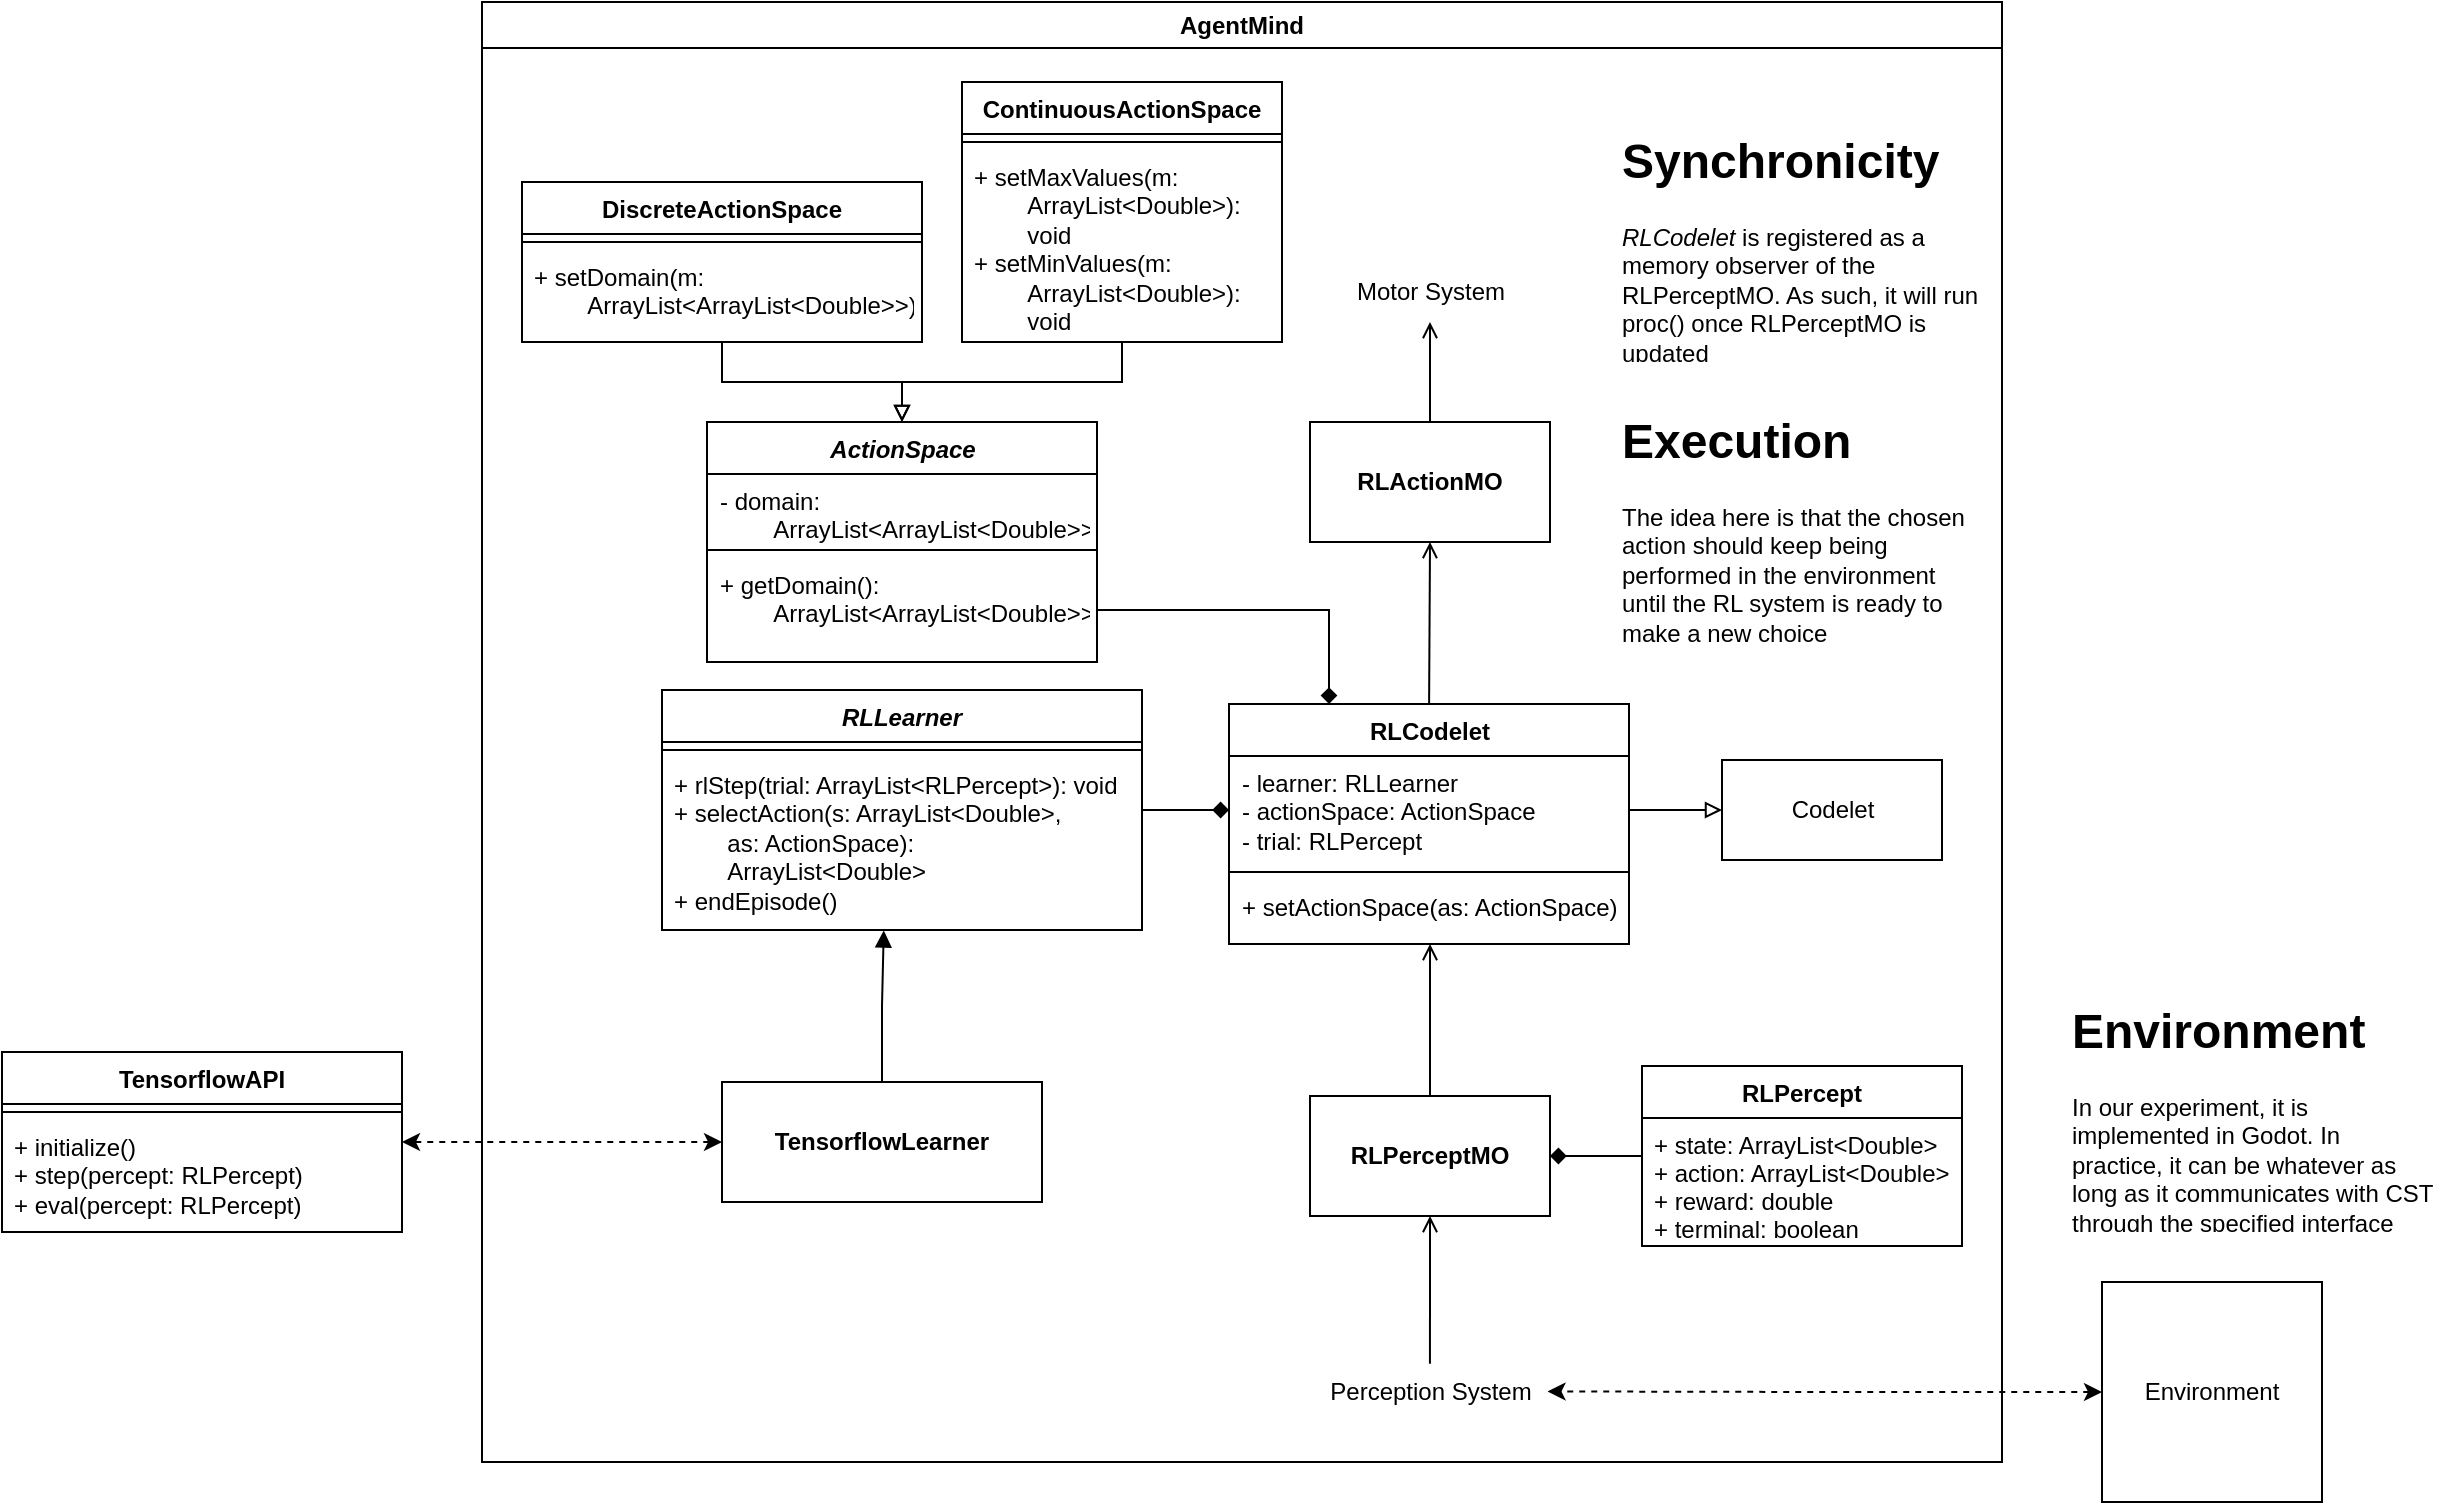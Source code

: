 <mxfile version="22.0.3" type="device">
  <diagram name="Página-1" id="L981XZq5zodmihKbrToB">
    <mxGraphModel dx="2899" dy="2397" grid="1" gridSize="10" guides="1" tooltips="1" connect="1" arrows="1" fold="1" page="1" pageScale="1" pageWidth="827" pageHeight="1169" math="0" shadow="0">
      <root>
        <mxCell id="0" />
        <mxCell id="1" parent="0" />
        <mxCell id="3fKyfZN-HIGO_9_7wgWq-18" style="edgeStyle=orthogonalEdgeStyle;rounded=0;orthogonalLoop=1;jettySize=auto;html=1;endArrow=open;endFill=0;exitX=0.5;exitY=0;exitDx=0;exitDy=0;" parent="1" source="ftiPFikEIieNRPhFFyMl-2" target="ySceeVKdL_UXed-vuoVS-14" edge="1">
          <mxGeometry relative="1" as="geometry">
            <mxPoint x="453.5" y="296" as="targetPoint" />
            <mxPoint x="454" y="440" as="sourcePoint" />
            <Array as="points">
              <mxPoint x="454" y="360" />
              <mxPoint x="454" y="360" />
            </Array>
          </mxGeometry>
        </mxCell>
        <mxCell id="-NE6A836NCrnR8vJoupu-13" style="edgeStyle=orthogonalEdgeStyle;rounded=0;orthogonalLoop=1;jettySize=auto;html=1;endArrow=none;endFill=0;startArrow=open;startFill=0;entryX=0.504;entryY=0.03;entryDx=0;entryDy=0;entryPerimeter=0;exitX=0.5;exitY=1;exitDx=0;exitDy=0;" parent="1" source="ftiPFikEIieNRPhFFyMl-2" target="-NE6A836NCrnR8vJoupu-24" edge="1">
          <mxGeometry relative="1" as="geometry">
            <mxPoint x="454" y="590" as="targetPoint" />
            <mxPoint x="453.98" y="534" as="sourcePoint" />
          </mxGeometry>
        </mxCell>
        <mxCell id="3fKyfZN-HIGO_9_7wgWq-25" style="edgeStyle=orthogonalEdgeStyle;rounded=0;orthogonalLoop=1;jettySize=auto;html=1;exitX=0.5;exitY=0;exitDx=0;exitDy=0;entryX=0.5;entryY=1;entryDx=0;entryDy=0;endArrow=open;endFill=0;" parent="1" target="ftiPFikEIieNRPhFFyMl-8" edge="1">
          <mxGeometry relative="1" as="geometry">
            <mxPoint x="453.68" y="190" as="targetPoint" />
            <mxPoint x="453.5" y="270" as="sourcePoint" />
          </mxGeometry>
        </mxCell>
        <mxCell id="-NE6A836NCrnR8vJoupu-12" style="edgeStyle=orthogonalEdgeStyle;rounded=0;orthogonalLoop=1;jettySize=auto;html=1;endArrow=open;endFill=0;exitX=0.5;exitY=0;exitDx=0;exitDy=0;" parent="1" source="ftiPFikEIieNRPhFFyMl-8" target="-NE6A836NCrnR8vJoupu-23" edge="1">
          <mxGeometry relative="1" as="geometry">
            <mxPoint x="454" y="80" as="targetPoint" />
            <mxPoint x="454" y="110" as="sourcePoint" />
          </mxGeometry>
        </mxCell>
        <mxCell id="3fKyfZN-HIGO_9_7wgWq-32" style="edgeStyle=orthogonalEdgeStyle;rounded=0;orthogonalLoop=1;jettySize=auto;html=1;entryX=1;entryY=0.5;entryDx=0;entryDy=0;endArrow=diamond;endFill=1;" parent="1" source="3fKyfZN-HIGO_9_7wgWq-27" target="ftiPFikEIieNRPhFFyMl-2" edge="1">
          <mxGeometry relative="1" as="geometry">
            <mxPoint x="534" y="479" as="targetPoint" />
          </mxGeometry>
        </mxCell>
        <mxCell id="3fKyfZN-HIGO_9_7wgWq-27" value="RLPercept" style="swimlane;fontStyle=1;childLayout=stackLayout;horizontal=1;startSize=26;fillColor=none;horizontalStack=0;resizeParent=1;resizeParentMax=0;resizeLast=0;collapsible=1;marginBottom=0;" parent="1" vertex="1">
          <mxGeometry x="560" y="442" width="160" height="90" as="geometry" />
        </mxCell>
        <mxCell id="3fKyfZN-HIGO_9_7wgWq-28" value="+ state: ArrayList&lt;Double&gt;&#xa;+ action: ArrayList&lt;Double&gt;&#xa;+ reward: double&#xa;+ terminal: boolean&#xa;" style="text;strokeColor=none;fillColor=none;align=left;verticalAlign=top;spacingLeft=4;spacingRight=4;overflow=hidden;rotatable=0;points=[[0,0.5],[1,0.5]];portConstraint=eastwest;" parent="3fKyfZN-HIGO_9_7wgWq-27" vertex="1">
          <mxGeometry y="26" width="160" height="64" as="geometry" />
        </mxCell>
        <mxCell id="3fKyfZN-HIGO_9_7wgWq-37" value="&lt;div&gt;Codelet&lt;/div&gt;" style="html=1;" parent="1" vertex="1">
          <mxGeometry x="600" y="289" width="110" height="50" as="geometry" />
        </mxCell>
        <mxCell id="-NE6A836NCrnR8vJoupu-1" style="edgeStyle=orthogonalEdgeStyle;rounded=0;orthogonalLoop=1;jettySize=auto;html=1;entryX=0;entryY=0.5;entryDx=0;entryDy=0;endArrow=block;endFill=0;" parent="1" source="ySceeVKdL_UXed-vuoVS-12" target="3fKyfZN-HIGO_9_7wgWq-37" edge="1">
          <mxGeometry relative="1" as="geometry">
            <mxPoint x="541.5" y="323" as="sourcePoint" />
          </mxGeometry>
        </mxCell>
        <mxCell id="-NE6A836NCrnR8vJoupu-23" value="Motor System" style="text;html=1;align=center;verticalAlign=middle;resizable=0;points=[];autosize=1;strokeColor=none;fillColor=none;" parent="1" vertex="1">
          <mxGeometry x="404" y="40" width="100" height="30" as="geometry" />
        </mxCell>
        <mxCell id="-NE6A836NCrnR8vJoupu-24" value="&lt;div&gt;Perception System&lt;/div&gt;" style="text;html=1;align=center;verticalAlign=middle;resizable=0;points=[];autosize=1;strokeColor=none;fillColor=none;" parent="1" vertex="1">
          <mxGeometry x="393.5" y="590" width="120" height="30" as="geometry" />
        </mxCell>
        <mxCell id="ftiPFikEIieNRPhFFyMl-2" value="&lt;b&gt;RLPerceptMO&lt;/b&gt;" style="rounded=0;whiteSpace=wrap;html=1;" parent="1" vertex="1">
          <mxGeometry x="394" y="457" width="120" height="60" as="geometry" />
        </mxCell>
        <mxCell id="ftiPFikEIieNRPhFFyMl-8" value="&lt;b&gt;RLActionMO&lt;/b&gt;" style="rounded=0;whiteSpace=wrap;html=1;" parent="1" vertex="1">
          <mxGeometry x="394" y="120" width="120" height="60" as="geometry" />
        </mxCell>
        <mxCell id="ySceeVKdL_UXed-vuoVS-10" style="edgeStyle=orthogonalEdgeStyle;rounded=0;orthogonalLoop=1;jettySize=auto;html=1;endArrow=diamond;endFill=1;" parent="1" source="ySceeVKdL_UXed-vuoVS-6" target="ySceeVKdL_UXed-vuoVS-12" edge="1">
          <mxGeometry relative="1" as="geometry">
            <mxPoint x="365.5" y="323" as="targetPoint" />
          </mxGeometry>
        </mxCell>
        <mxCell id="ySceeVKdL_UXed-vuoVS-6" value="&lt;i&gt;RLLearner&lt;/i&gt;" style="swimlane;fontStyle=1;align=center;verticalAlign=top;childLayout=stackLayout;horizontal=1;startSize=26;horizontalStack=0;resizeParent=1;resizeParentMax=0;resizeLast=0;collapsible=1;marginBottom=0;whiteSpace=wrap;html=1;" parent="1" vertex="1">
          <mxGeometry x="70" y="254" width="240" height="120" as="geometry" />
        </mxCell>
        <mxCell id="ySceeVKdL_UXed-vuoVS-8" value="" style="line;strokeWidth=1;fillColor=none;align=left;verticalAlign=middle;spacingTop=-1;spacingLeft=3;spacingRight=3;rotatable=0;labelPosition=right;points=[];portConstraint=eastwest;strokeColor=inherit;" parent="ySceeVKdL_UXed-vuoVS-6" vertex="1">
          <mxGeometry y="26" width="240" height="8" as="geometry" />
        </mxCell>
        <mxCell id="ySceeVKdL_UXed-vuoVS-9" value="+ rlStep(trial: ArrayList&amp;lt;RLPercept&amp;gt;): void&lt;br&gt;+ selectAction(s: ArrayList&amp;lt;Double&amp;gt;, &lt;br&gt;&lt;span style=&quot;white-space: pre;&quot;&gt;&#x9;&lt;/span&gt;as: ActionSpace): &lt;span style=&quot;white-space: pre;&quot;&gt;&#x9;&lt;/span&gt;ArrayList&amp;lt;Double&amp;gt;&lt;br&gt;+ endEpisode()" style="text;strokeColor=none;fillColor=none;align=left;verticalAlign=top;spacingLeft=4;spacingRight=4;overflow=hidden;rotatable=0;points=[[0,0.5],[1,0.5]];portConstraint=eastwest;whiteSpace=wrap;html=1;" parent="ySceeVKdL_UXed-vuoVS-6" vertex="1">
          <mxGeometry y="34" width="240" height="86" as="geometry" />
        </mxCell>
        <mxCell id="ySceeVKdL_UXed-vuoVS-11" value="RLCodelet" style="swimlane;fontStyle=1;align=center;verticalAlign=top;childLayout=stackLayout;horizontal=1;startSize=26;horizontalStack=0;resizeParent=1;resizeParentMax=0;resizeLast=0;collapsible=1;marginBottom=0;whiteSpace=wrap;html=1;" parent="1" vertex="1">
          <mxGeometry x="353.5" y="261" width="200" height="120" as="geometry" />
        </mxCell>
        <mxCell id="ySceeVKdL_UXed-vuoVS-12" value="- learner: RLLearner&lt;br&gt;- actionSpace: ActionSpace&lt;br&gt;- trial: RLPercept" style="text;strokeColor=none;fillColor=none;align=left;verticalAlign=top;spacingLeft=4;spacingRight=4;overflow=hidden;rotatable=0;points=[[0,0.5],[1,0.5]];portConstraint=eastwest;whiteSpace=wrap;html=1;" parent="ySceeVKdL_UXed-vuoVS-11" vertex="1">
          <mxGeometry y="26" width="200" height="54" as="geometry" />
        </mxCell>
        <mxCell id="ySceeVKdL_UXed-vuoVS-13" value="" style="line;strokeWidth=1;fillColor=none;align=left;verticalAlign=middle;spacingTop=-1;spacingLeft=3;spacingRight=3;rotatable=0;labelPosition=right;points=[];portConstraint=eastwest;strokeColor=inherit;" parent="ySceeVKdL_UXed-vuoVS-11" vertex="1">
          <mxGeometry y="80" width="200" height="8" as="geometry" />
        </mxCell>
        <mxCell id="ySceeVKdL_UXed-vuoVS-14" value="+ setActionSpace(as: ActionSpace)" style="text;strokeColor=none;fillColor=none;align=left;verticalAlign=top;spacingLeft=4;spacingRight=4;overflow=hidden;rotatable=0;points=[[0,0.5],[1,0.5]];portConstraint=eastwest;whiteSpace=wrap;html=1;" parent="ySceeVKdL_UXed-vuoVS-11" vertex="1">
          <mxGeometry y="88" width="200" height="32" as="geometry" />
        </mxCell>
        <mxCell id="ySceeVKdL_UXed-vuoVS-17" value="&lt;i&gt;ActionSpace&lt;br&gt;&lt;/i&gt;" style="swimlane;fontStyle=1;align=center;verticalAlign=top;childLayout=stackLayout;horizontal=1;startSize=26;horizontalStack=0;resizeParent=1;resizeParentMax=0;resizeLast=0;collapsible=1;marginBottom=0;whiteSpace=wrap;html=1;" parent="1" vertex="1">
          <mxGeometry x="92.5" y="120" width="195" height="120" as="geometry" />
        </mxCell>
        <mxCell id="ySceeVKdL_UXed-vuoVS-18" value="- domain: &lt;span style=&quot;white-space: pre;&quot;&gt;&#x9;&lt;/span&gt;ArrayList&amp;lt;ArrayList&amp;lt;Double&amp;gt;&amp;gt;&lt;br&gt;- size: int" style="text;strokeColor=none;fillColor=none;align=left;verticalAlign=top;spacingLeft=4;spacingRight=4;overflow=hidden;rotatable=0;points=[[0,0.5],[1,0.5]];portConstraint=eastwest;whiteSpace=wrap;html=1;" parent="ySceeVKdL_UXed-vuoVS-17" vertex="1">
          <mxGeometry y="26" width="195" height="34" as="geometry" />
        </mxCell>
        <mxCell id="ySceeVKdL_UXed-vuoVS-19" value="" style="line;strokeWidth=1;fillColor=none;align=left;verticalAlign=middle;spacingTop=-1;spacingLeft=3;spacingRight=3;rotatable=0;labelPosition=right;points=[];portConstraint=eastwest;strokeColor=inherit;" parent="ySceeVKdL_UXed-vuoVS-17" vertex="1">
          <mxGeometry y="60" width="195" height="8" as="geometry" />
        </mxCell>
        <mxCell id="ySceeVKdL_UXed-vuoVS-20" value="+ getDomain(): &lt;span style=&quot;white-space: pre;&quot;&gt;&#x9;&lt;/span&gt;ArrayList&amp;lt;ArrayList&amp;lt;Double&amp;gt;&amp;gt;" style="text;strokeColor=none;fillColor=none;align=left;verticalAlign=top;spacingLeft=4;spacingRight=4;overflow=hidden;rotatable=0;points=[[0,0.5],[1,0.5]];portConstraint=eastwest;whiteSpace=wrap;html=1;" parent="ySceeVKdL_UXed-vuoVS-17" vertex="1">
          <mxGeometry y="68" width="195" height="52" as="geometry" />
        </mxCell>
        <mxCell id="ySceeVKdL_UXed-vuoVS-29" style="edgeStyle=orthogonalEdgeStyle;rounded=0;orthogonalLoop=1;jettySize=auto;html=1;endArrow=block;endFill=0;" parent="1" source="ySceeVKdL_UXed-vuoVS-21" target="ySceeVKdL_UXed-vuoVS-17" edge="1">
          <mxGeometry relative="1" as="geometry" />
        </mxCell>
        <mxCell id="ySceeVKdL_UXed-vuoVS-21" value="ContinuousActionSpace" style="swimlane;fontStyle=1;align=center;verticalAlign=top;childLayout=stackLayout;horizontal=1;startSize=26;horizontalStack=0;resizeParent=1;resizeParentMax=0;resizeLast=0;collapsible=1;marginBottom=0;whiteSpace=wrap;html=1;" parent="1" vertex="1">
          <mxGeometry x="220" y="-50" width="160" height="130" as="geometry" />
        </mxCell>
        <mxCell id="ySceeVKdL_UXed-vuoVS-23" value="" style="line;strokeWidth=1;fillColor=none;align=left;verticalAlign=middle;spacingTop=-1;spacingLeft=3;spacingRight=3;rotatable=0;labelPosition=right;points=[];portConstraint=eastwest;strokeColor=inherit;" parent="ySceeVKdL_UXed-vuoVS-21" vertex="1">
          <mxGeometry y="26" width="160" height="8" as="geometry" />
        </mxCell>
        <mxCell id="ySceeVKdL_UXed-vuoVS-24" value="+ setMaxValues(m: &lt;span style=&quot;white-space: pre;&quot;&gt;&#x9;&lt;/span&gt;ArrayList&amp;lt;Double&amp;gt;):&lt;br&gt;&lt;span style=&quot;white-space: pre;&quot;&gt;&#x9;&lt;/span&gt;void&lt;br&gt;+ setMinValues(m:&lt;br&gt;&lt;span style=&quot;white-space: pre;&quot;&gt;&#x9;&lt;/span&gt;ArrayList&amp;lt;Double&amp;gt;):&lt;br&gt;&lt;span style=&quot;white-space: pre;&quot;&gt;&#x9;&lt;/span&gt;void" style="text;strokeColor=none;fillColor=none;align=left;verticalAlign=top;spacingLeft=4;spacingRight=4;overflow=hidden;rotatable=0;points=[[0,0.5],[1,0.5]];portConstraint=eastwest;whiteSpace=wrap;html=1;" parent="ySceeVKdL_UXed-vuoVS-21" vertex="1">
          <mxGeometry y="34" width="160" height="96" as="geometry" />
        </mxCell>
        <mxCell id="ySceeVKdL_UXed-vuoVS-28" style="edgeStyle=orthogonalEdgeStyle;rounded=0;orthogonalLoop=1;jettySize=auto;html=1;entryX=0.5;entryY=0;entryDx=0;entryDy=0;endArrow=block;endFill=0;" parent="1" source="ySceeVKdL_UXed-vuoVS-25" target="ySceeVKdL_UXed-vuoVS-17" edge="1">
          <mxGeometry relative="1" as="geometry" />
        </mxCell>
        <mxCell id="ySceeVKdL_UXed-vuoVS-25" value="DiscreteActionSpace" style="swimlane;fontStyle=1;align=center;verticalAlign=top;childLayout=stackLayout;horizontal=1;startSize=26;horizontalStack=0;resizeParent=1;resizeParentMax=0;resizeLast=0;collapsible=1;marginBottom=0;whiteSpace=wrap;html=1;" parent="1" vertex="1">
          <mxGeometry width="200" height="80" as="geometry" />
        </mxCell>
        <mxCell id="ySceeVKdL_UXed-vuoVS-26" value="" style="line;strokeWidth=1;fillColor=none;align=left;verticalAlign=middle;spacingTop=-1;spacingLeft=3;spacingRight=3;rotatable=0;labelPosition=right;points=[];portConstraint=eastwest;strokeColor=inherit;" parent="ySceeVKdL_UXed-vuoVS-25" vertex="1">
          <mxGeometry y="26" width="200" height="8" as="geometry" />
        </mxCell>
        <mxCell id="ySceeVKdL_UXed-vuoVS-27" value="+ setDomain(m: &lt;span style=&quot;white-space: pre;&quot;&gt;&#x9;&lt;/span&gt;ArrayList&amp;lt;ArrayList&amp;lt;Double&amp;gt;&amp;gt;)" style="text;strokeColor=none;fillColor=none;align=left;verticalAlign=top;spacingLeft=4;spacingRight=4;overflow=hidden;rotatable=0;points=[[0,0.5],[1,0.5]];portConstraint=eastwest;whiteSpace=wrap;html=1;" parent="ySceeVKdL_UXed-vuoVS-25" vertex="1">
          <mxGeometry y="34" width="200" height="46" as="geometry" />
        </mxCell>
        <mxCell id="ySceeVKdL_UXed-vuoVS-30" style="edgeStyle=orthogonalEdgeStyle;rounded=0;orthogonalLoop=1;jettySize=auto;html=1;entryX=0.25;entryY=0;entryDx=0;entryDy=0;endArrow=diamond;endFill=1;" parent="1" source="ySceeVKdL_UXed-vuoVS-20" target="ySceeVKdL_UXed-vuoVS-11" edge="1">
          <mxGeometry relative="1" as="geometry" />
        </mxCell>
        <mxCell id="29HbRJZK24xHVCOGVFIw-1" value="AgentMind" style="swimlane;whiteSpace=wrap;html=1;" parent="1" vertex="1">
          <mxGeometry x="-20" y="-90" width="760" height="730" as="geometry" />
        </mxCell>
        <mxCell id="oXIEZwQkRcJTD2ducp0V-1" value="&lt;h1&gt;Synchronicity&lt;/h1&gt;&lt;div&gt;&lt;i&gt;RLCodelet &lt;/i&gt;is registered as a memory observer of the RLPerceptMO. As such, it will run proc() once RLPerceptMO is updated&lt;/div&gt;" style="text;html=1;strokeColor=none;fillColor=none;spacing=5;spacingTop=-20;whiteSpace=wrap;overflow=hidden;rounded=0;" parent="29HbRJZK24xHVCOGVFIw-1" vertex="1">
          <mxGeometry x="565" y="60" width="190" height="120" as="geometry" />
        </mxCell>
        <mxCell id="oXIEZwQkRcJTD2ducp0V-2" value="&lt;h1&gt;Execution&lt;br&gt;&lt;/h1&gt;&lt;p&gt;The idea here is that the chosen action should keep being performed in the environment until the RL system is ready to make a new choice&lt;br&gt;&lt;/p&gt;" style="text;html=1;strokeColor=none;fillColor=none;spacing=5;spacingTop=-20;whiteSpace=wrap;overflow=hidden;rounded=0;" parent="29HbRJZK24xHVCOGVFIw-1" vertex="1">
          <mxGeometry x="565" y="200" width="190" height="130" as="geometry" />
        </mxCell>
        <mxCell id="29HbRJZK24xHVCOGVFIw-18" value="&lt;b&gt;TensorflowLearner&lt;br&gt;&lt;/b&gt;" style="rounded=0;whiteSpace=wrap;html=1;" parent="29HbRJZK24xHVCOGVFIw-1" vertex="1">
          <mxGeometry x="120" y="540" width="160" height="60" as="geometry" />
        </mxCell>
        <mxCell id="29HbRJZK24xHVCOGVFIw-12" value="Environment" style="whiteSpace=wrap;html=1;aspect=fixed;" parent="1" vertex="1">
          <mxGeometry x="790" y="550" width="110" height="110" as="geometry" />
        </mxCell>
        <mxCell id="29HbRJZK24xHVCOGVFIw-14" style="edgeStyle=orthogonalEdgeStyle;rounded=0;orthogonalLoop=1;jettySize=auto;html=1;exitX=0;exitY=0.5;exitDx=0;exitDy=0;startArrow=classic;startFill=1;endArrow=classic;endFill=1;dashed=1;entryX=0.994;entryY=0.491;entryDx=0;entryDy=0;entryPerimeter=0;" parent="1" source="29HbRJZK24xHVCOGVFIw-12" target="-NE6A836NCrnR8vJoupu-24" edge="1">
          <mxGeometry relative="1" as="geometry">
            <mxPoint x="790" y="320" as="targetPoint" />
          </mxGeometry>
        </mxCell>
        <mxCell id="29HbRJZK24xHVCOGVFIw-19" style="edgeStyle=orthogonalEdgeStyle;rounded=0;orthogonalLoop=1;jettySize=auto;html=1;entryX=0.462;entryY=1.003;entryDx=0;entryDy=0;entryPerimeter=0;endArrow=block;endFill=1;" parent="1" source="29HbRJZK24xHVCOGVFIw-18" target="ySceeVKdL_UXed-vuoVS-9" edge="1">
          <mxGeometry relative="1" as="geometry" />
        </mxCell>
        <mxCell id="29HbRJZK24xHVCOGVFIw-20" value="&lt;h1&gt;Environment&lt;/h1&gt;&lt;div&gt;In our experiment, it is implemented in Godot. In practice, it can be whatever as long as it communicates with CST through the specified interface&lt;/div&gt;" style="text;html=1;strokeColor=none;fillColor=none;spacing=5;spacingTop=-20;whiteSpace=wrap;overflow=hidden;rounded=0;" parent="1" vertex="1">
          <mxGeometry x="770" y="405" width="190" height="120" as="geometry" />
        </mxCell>
        <mxCell id="29HbRJZK24xHVCOGVFIw-24" value="TensorflowAPI" style="swimlane;fontStyle=1;align=center;verticalAlign=top;childLayout=stackLayout;horizontal=1;startSize=26;horizontalStack=0;resizeParent=1;resizeParentMax=0;resizeLast=0;collapsible=1;marginBottom=0;whiteSpace=wrap;html=1;" parent="1" vertex="1">
          <mxGeometry x="-260" y="435" width="200" height="90" as="geometry" />
        </mxCell>
        <mxCell id="29HbRJZK24xHVCOGVFIw-25" value="" style="line;strokeWidth=1;fillColor=none;align=left;verticalAlign=middle;spacingTop=-1;spacingLeft=3;spacingRight=3;rotatable=0;labelPosition=right;points=[];portConstraint=eastwest;strokeColor=inherit;" parent="29HbRJZK24xHVCOGVFIw-24" vertex="1">
          <mxGeometry y="26" width="200" height="8" as="geometry" />
        </mxCell>
        <mxCell id="29HbRJZK24xHVCOGVFIw-26" value="+ initialize()&lt;br&gt;+ step(percept: RLPercept)&lt;br&gt;+ eval(percept: RLPercept)" style="text;strokeColor=none;fillColor=none;align=left;verticalAlign=top;spacingLeft=4;spacingRight=4;overflow=hidden;rotatable=0;points=[[0,0.5],[1,0.5]];portConstraint=eastwest;whiteSpace=wrap;html=1;" parent="29HbRJZK24xHVCOGVFIw-24" vertex="1">
          <mxGeometry y="34" width="200" height="56" as="geometry" />
        </mxCell>
        <mxCell id="29HbRJZK24xHVCOGVFIw-29" style="edgeStyle=orthogonalEdgeStyle;rounded=0;orthogonalLoop=1;jettySize=auto;html=1;exitX=0;exitY=0.5;exitDx=0;exitDy=0;dashed=1;startArrow=classic;startFill=1;" parent="1" source="29HbRJZK24xHVCOGVFIw-18" edge="1">
          <mxGeometry relative="1" as="geometry">
            <mxPoint x="-60" y="480" as="targetPoint" />
          </mxGeometry>
        </mxCell>
      </root>
    </mxGraphModel>
  </diagram>
</mxfile>
